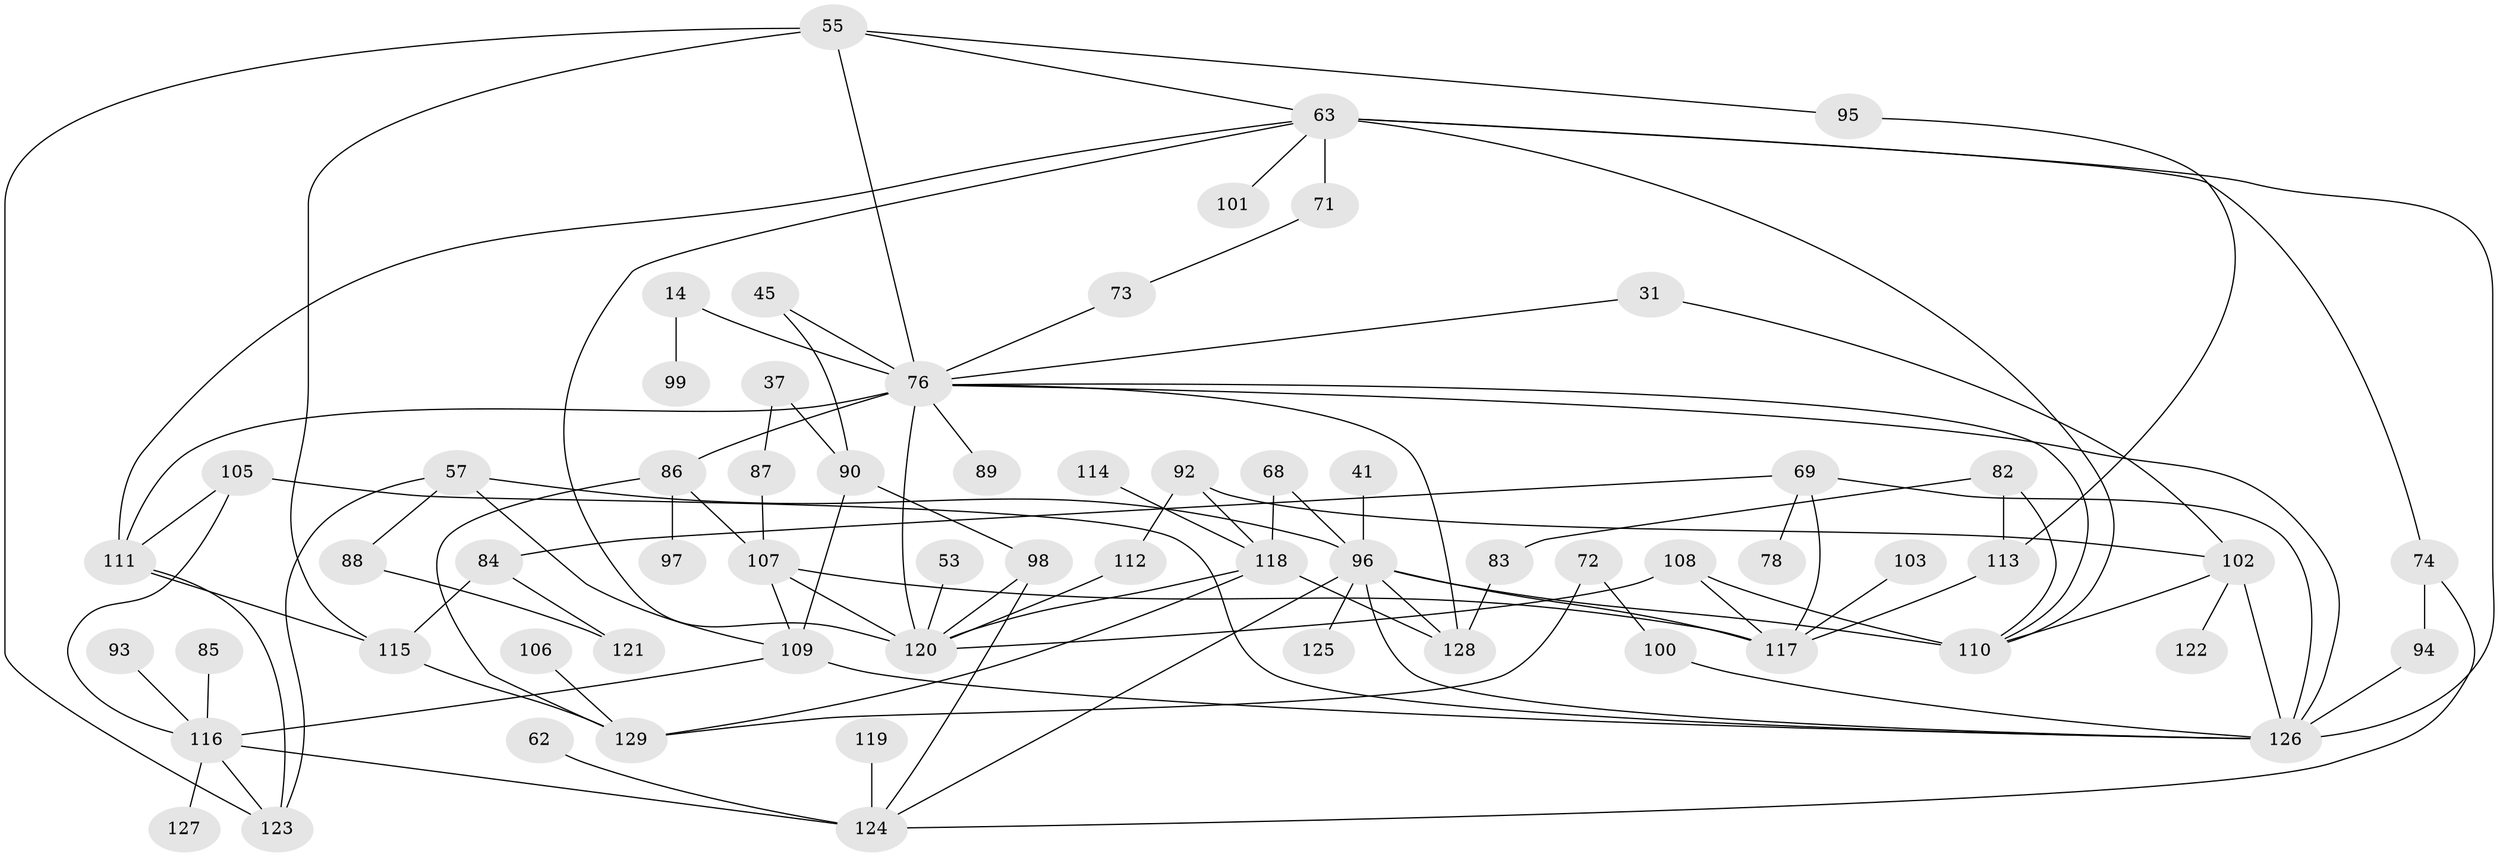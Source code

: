// original degree distribution, {6: 0.031007751937984496, 4: 0.10852713178294573, 11: 0.007751937984496124, 3: 0.3023255813953488, 5: 0.06201550387596899, 7: 0.015503875968992248, 2: 0.2868217054263566, 1: 0.18604651162790697}
// Generated by graph-tools (version 1.1) at 2025/41/03/09/25 04:41:27]
// undirected, 64 vertices, 104 edges
graph export_dot {
graph [start="1"]
  node [color=gray90,style=filled];
  14;
  31;
  37;
  41;
  45 [super="+33"];
  53;
  55 [super="+18"];
  57 [super="+19"];
  62;
  63 [super="+1+46+51+11+36"];
  68 [super="+5"];
  69;
  71;
  72;
  73;
  74 [super="+38"];
  76 [super="+21+26+65+70+10"];
  78;
  82;
  83;
  84;
  85;
  86;
  87;
  88;
  89;
  90 [super="+23"];
  92;
  93;
  94;
  95;
  96 [super="+4+3"];
  97;
  98 [super="+15"];
  99;
  100;
  101;
  102 [super="+75"];
  103;
  105;
  106;
  107 [super="+50+64"];
  108 [super="+77"];
  109 [super="+22"];
  110 [super="+80+91"];
  111 [super="+60+59"];
  112;
  113 [super="+81"];
  114;
  115 [super="+44"];
  116 [super="+17+79"];
  117 [super="+67"];
  118 [super="+25+30+56+58"];
  119;
  120 [super="+47+48"];
  121;
  122;
  123 [super="+27"];
  124 [super="+7+35"];
  125;
  126 [super="+32+104+61"];
  127;
  128 [super="+6"];
  129 [super="+43"];
  14 -- 99;
  14 -- 76;
  31 -- 102;
  31 -- 76;
  37 -- 87;
  37 -- 90;
  41 -- 96;
  45 -- 76 [weight=2];
  45 -- 90;
  53 -- 120;
  55 -- 95;
  55 -- 76 [weight=2];
  55 -- 63;
  55 -- 123;
  55 -- 115;
  57 -- 88;
  57 -- 96;
  57 -- 109;
  57 -- 123;
  62 -- 124;
  63 -- 101;
  63 -- 126 [weight=2];
  63 -- 71;
  63 -- 74;
  63 -- 120;
  63 -- 111;
  63 -- 110;
  68 -- 96;
  68 -- 118;
  69 -- 78;
  69 -- 84;
  69 -- 126;
  69 -- 117;
  71 -- 73;
  72 -- 100;
  72 -- 129;
  73 -- 76;
  74 -- 94;
  74 -- 124;
  76 -- 89;
  76 -- 128;
  76 -- 120 [weight=2];
  76 -- 86;
  76 -- 126 [weight=2];
  76 -- 111;
  76 -- 110;
  82 -- 83;
  82 -- 110;
  82 -- 113;
  83 -- 128;
  84 -- 121;
  84 -- 115;
  85 -- 116;
  86 -- 97;
  86 -- 129;
  86 -- 107;
  87 -- 107;
  88 -- 121;
  90 -- 98;
  90 -- 109;
  92 -- 112;
  92 -- 118;
  92 -- 102;
  93 -- 116;
  94 -- 126;
  95 -- 113;
  96 -- 125;
  96 -- 128;
  96 -- 124 [weight=2];
  96 -- 126;
  96 -- 117;
  96 -- 110 [weight=3];
  98 -- 124;
  98 -- 120;
  100 -- 126;
  102 -- 122;
  102 -- 126;
  102 -- 110;
  103 -- 117;
  105 -- 126;
  105 -- 116;
  105 -- 111;
  106 -- 129;
  107 -- 120;
  107 -- 109;
  107 -- 117;
  108 -- 120;
  108 -- 117;
  108 -- 110;
  109 -- 116;
  109 -- 126 [weight=2];
  111 -- 123;
  111 -- 115;
  112 -- 120;
  113 -- 117;
  114 -- 118;
  115 -- 129;
  116 -- 124 [weight=3];
  116 -- 127;
  116 -- 123;
  118 -- 128;
  118 -- 120;
  118 -- 129;
  119 -- 124;
}

